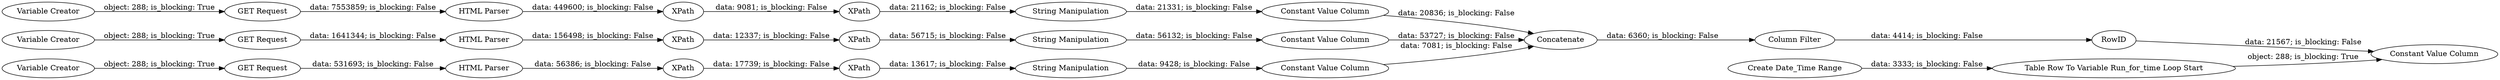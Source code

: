 digraph {
	"-9196206297334835220_69" [label="Variable Creator"]
	"-9196206297334835220_62" [label=XPath]
	"-9196206297334835220_75" [label="Constant Value Column"]
	"-9196206297334835220_92" [label=XPath]
	"-9196206297334835220_65" [label="String Manipulation"]
	"-9196206297334835220_76" [label=Concatenate]
	"-9196206297334835220_84" [label="GET Request"]
	"-9196206297334835220_72" [label=XPath]
	"-9196206297334835220_67" [label="GET Request"]
	"-9196206297334835220_78" [label="Table Row To Variable Run_for_time Loop Start"]
	"-9196206297334835220_86" [label=XPath]
	"-9196206297334835220_88" [label="Constant Value Column"]
	"-9196206297334835220_79" [label="Constant Value Column"]
	"-9196206297334835220_77" [label="Create Date_Time Range"]
	"-9196206297334835220_64" [label="Variable Creator"]
	"-9196206297334835220_81" [label="Variable Creator"]
	"-9196206297334835220_74" [label="Constant Value Column"]
	"-9196206297334835220_70" [label="HTML Parser"]
	"-9196206297334835220_73" [label="Column Filter"]
	"-9196206297334835220_89" [label=XPath]
	"-9196206297334835220_61" [label="GET Request"]
	"-9196206297334835220_91" [label=XPath]
	"-9196206297334835220_60" [label="HTML Parser"]
	"-9196206297334835220_87" [label="String Manipulation"]
	"-9196206297334835220_83" [label="HTML Parser"]
	"-9196206297334835220_90" [label=RowID]
	"-9196206297334835220_66" [label="String Manipulation"]
	"-9196206297334835220_84" -> "-9196206297334835220_83" [label="data: 1641344; is_blocking: False"]
	"-9196206297334835220_66" -> "-9196206297334835220_75" [label="data: 21331; is_blocking: False"]
	"-9196206297334835220_74" -> "-9196206297334835220_76" [label="data: 7081; is_blocking: False"]
	"-9196206297334835220_70" -> "-9196206297334835220_92" [label="data: 449600; is_blocking: False"]
	"-9196206297334835220_91" -> "-9196206297334835220_65" [label="data: 13617; is_blocking: False"]
	"-9196206297334835220_77" -> "-9196206297334835220_78" [label="data: 3333; is_blocking: False"]
	"-9196206297334835220_64" -> "-9196206297334835220_61" [label="object: 288; is_blocking: True"]
	"-9196206297334835220_69" -> "-9196206297334835220_67" [label="object: 288; is_blocking: True"]
	"-9196206297334835220_90" -> "-9196206297334835220_79" [label="data: 21567; is_blocking: False"]
	"-9196206297334835220_62" -> "-9196206297334835220_91" [label="data: 17739; is_blocking: False"]
	"-9196206297334835220_81" -> "-9196206297334835220_84" [label="object: 288; is_blocking: True"]
	"-9196206297334835220_75" -> "-9196206297334835220_76" [label="data: 20836; is_blocking: False"]
	"-9196206297334835220_65" -> "-9196206297334835220_74" [label="data: 9428; is_blocking: False"]
	"-9196206297334835220_89" -> "-9196206297334835220_87" [label="data: 56715; is_blocking: False"]
	"-9196206297334835220_87" -> "-9196206297334835220_88" [label="data: 56132; is_blocking: False"]
	"-9196206297334835220_76" -> "-9196206297334835220_73" [label="data: 6360; is_blocking: False"]
	"-9196206297334835220_88" -> "-9196206297334835220_76" [label="data: 53727; is_blocking: False"]
	"-9196206297334835220_78" -> "-9196206297334835220_79" [label="object: 288; is_blocking: True"]
	"-9196206297334835220_67" -> "-9196206297334835220_70" [label="data: 7553859; is_blocking: False"]
	"-9196206297334835220_73" -> "-9196206297334835220_90" [label="data: 4414; is_blocking: False"]
	"-9196206297334835220_83" -> "-9196206297334835220_86" [label="data: 156498; is_blocking: False"]
	"-9196206297334835220_61" -> "-9196206297334835220_60" [label="data: 531693; is_blocking: False"]
	"-9196206297334835220_86" -> "-9196206297334835220_89" [label="data: 12337; is_blocking: False"]
	"-9196206297334835220_92" -> "-9196206297334835220_72" [label="data: 9081; is_blocking: False"]
	"-9196206297334835220_60" -> "-9196206297334835220_62" [label="data: 56386; is_blocking: False"]
	"-9196206297334835220_72" -> "-9196206297334835220_66" [label="data: 21162; is_blocking: False"]
	rankdir=LR
}
